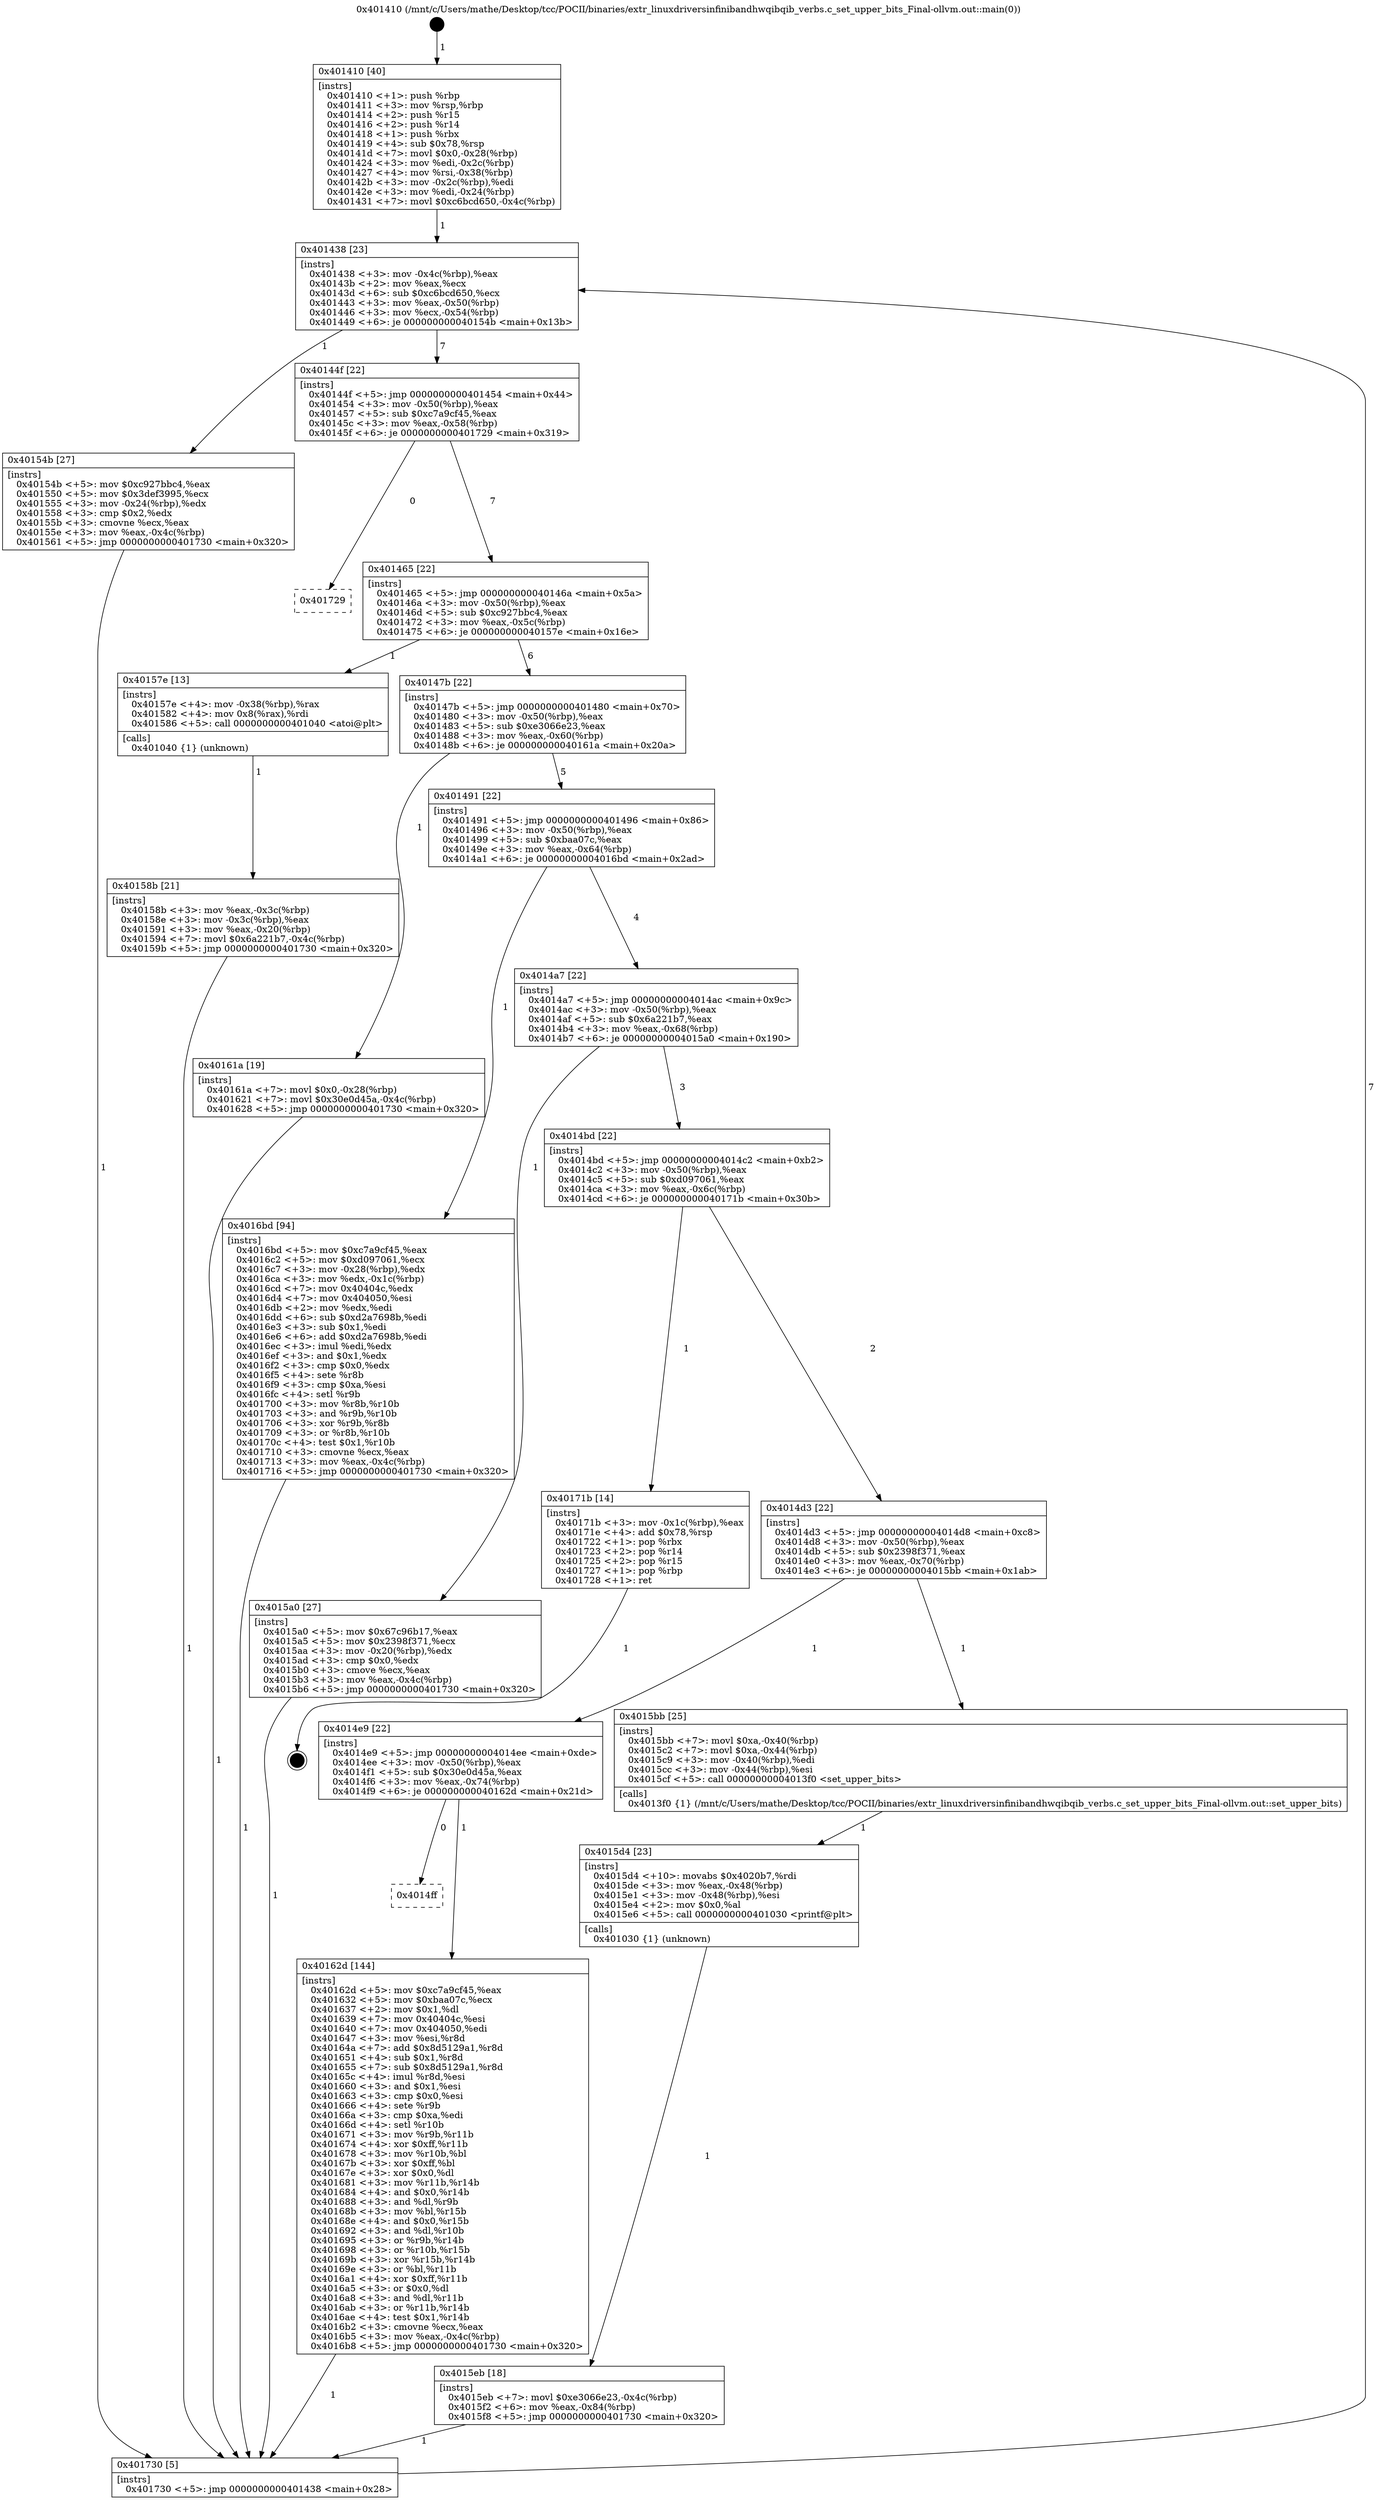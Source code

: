 digraph "0x401410" {
  label = "0x401410 (/mnt/c/Users/mathe/Desktop/tcc/POCII/binaries/extr_linuxdriversinfinibandhwqibqib_verbs.c_set_upper_bits_Final-ollvm.out::main(0))"
  labelloc = "t"
  node[shape=record]

  Entry [label="",width=0.3,height=0.3,shape=circle,fillcolor=black,style=filled]
  "0x401438" [label="{
     0x401438 [23]\l
     | [instrs]\l
     &nbsp;&nbsp;0x401438 \<+3\>: mov -0x4c(%rbp),%eax\l
     &nbsp;&nbsp;0x40143b \<+2\>: mov %eax,%ecx\l
     &nbsp;&nbsp;0x40143d \<+6\>: sub $0xc6bcd650,%ecx\l
     &nbsp;&nbsp;0x401443 \<+3\>: mov %eax,-0x50(%rbp)\l
     &nbsp;&nbsp;0x401446 \<+3\>: mov %ecx,-0x54(%rbp)\l
     &nbsp;&nbsp;0x401449 \<+6\>: je 000000000040154b \<main+0x13b\>\l
  }"]
  "0x40154b" [label="{
     0x40154b [27]\l
     | [instrs]\l
     &nbsp;&nbsp;0x40154b \<+5\>: mov $0xc927bbc4,%eax\l
     &nbsp;&nbsp;0x401550 \<+5\>: mov $0x3def3995,%ecx\l
     &nbsp;&nbsp;0x401555 \<+3\>: mov -0x24(%rbp),%edx\l
     &nbsp;&nbsp;0x401558 \<+3\>: cmp $0x2,%edx\l
     &nbsp;&nbsp;0x40155b \<+3\>: cmovne %ecx,%eax\l
     &nbsp;&nbsp;0x40155e \<+3\>: mov %eax,-0x4c(%rbp)\l
     &nbsp;&nbsp;0x401561 \<+5\>: jmp 0000000000401730 \<main+0x320\>\l
  }"]
  "0x40144f" [label="{
     0x40144f [22]\l
     | [instrs]\l
     &nbsp;&nbsp;0x40144f \<+5\>: jmp 0000000000401454 \<main+0x44\>\l
     &nbsp;&nbsp;0x401454 \<+3\>: mov -0x50(%rbp),%eax\l
     &nbsp;&nbsp;0x401457 \<+5\>: sub $0xc7a9cf45,%eax\l
     &nbsp;&nbsp;0x40145c \<+3\>: mov %eax,-0x58(%rbp)\l
     &nbsp;&nbsp;0x40145f \<+6\>: je 0000000000401729 \<main+0x319\>\l
  }"]
  "0x401730" [label="{
     0x401730 [5]\l
     | [instrs]\l
     &nbsp;&nbsp;0x401730 \<+5\>: jmp 0000000000401438 \<main+0x28\>\l
  }"]
  "0x401410" [label="{
     0x401410 [40]\l
     | [instrs]\l
     &nbsp;&nbsp;0x401410 \<+1\>: push %rbp\l
     &nbsp;&nbsp;0x401411 \<+3\>: mov %rsp,%rbp\l
     &nbsp;&nbsp;0x401414 \<+2\>: push %r15\l
     &nbsp;&nbsp;0x401416 \<+2\>: push %r14\l
     &nbsp;&nbsp;0x401418 \<+1\>: push %rbx\l
     &nbsp;&nbsp;0x401419 \<+4\>: sub $0x78,%rsp\l
     &nbsp;&nbsp;0x40141d \<+7\>: movl $0x0,-0x28(%rbp)\l
     &nbsp;&nbsp;0x401424 \<+3\>: mov %edi,-0x2c(%rbp)\l
     &nbsp;&nbsp;0x401427 \<+4\>: mov %rsi,-0x38(%rbp)\l
     &nbsp;&nbsp;0x40142b \<+3\>: mov -0x2c(%rbp),%edi\l
     &nbsp;&nbsp;0x40142e \<+3\>: mov %edi,-0x24(%rbp)\l
     &nbsp;&nbsp;0x401431 \<+7\>: movl $0xc6bcd650,-0x4c(%rbp)\l
  }"]
  Exit [label="",width=0.3,height=0.3,shape=circle,fillcolor=black,style=filled,peripheries=2]
  "0x401729" [label="{
     0x401729\l
  }", style=dashed]
  "0x401465" [label="{
     0x401465 [22]\l
     | [instrs]\l
     &nbsp;&nbsp;0x401465 \<+5\>: jmp 000000000040146a \<main+0x5a\>\l
     &nbsp;&nbsp;0x40146a \<+3\>: mov -0x50(%rbp),%eax\l
     &nbsp;&nbsp;0x40146d \<+5\>: sub $0xc927bbc4,%eax\l
     &nbsp;&nbsp;0x401472 \<+3\>: mov %eax,-0x5c(%rbp)\l
     &nbsp;&nbsp;0x401475 \<+6\>: je 000000000040157e \<main+0x16e\>\l
  }"]
  "0x4014ff" [label="{
     0x4014ff\l
  }", style=dashed]
  "0x40157e" [label="{
     0x40157e [13]\l
     | [instrs]\l
     &nbsp;&nbsp;0x40157e \<+4\>: mov -0x38(%rbp),%rax\l
     &nbsp;&nbsp;0x401582 \<+4\>: mov 0x8(%rax),%rdi\l
     &nbsp;&nbsp;0x401586 \<+5\>: call 0000000000401040 \<atoi@plt\>\l
     | [calls]\l
     &nbsp;&nbsp;0x401040 \{1\} (unknown)\l
  }"]
  "0x40147b" [label="{
     0x40147b [22]\l
     | [instrs]\l
     &nbsp;&nbsp;0x40147b \<+5\>: jmp 0000000000401480 \<main+0x70\>\l
     &nbsp;&nbsp;0x401480 \<+3\>: mov -0x50(%rbp),%eax\l
     &nbsp;&nbsp;0x401483 \<+5\>: sub $0xe3066e23,%eax\l
     &nbsp;&nbsp;0x401488 \<+3\>: mov %eax,-0x60(%rbp)\l
     &nbsp;&nbsp;0x40148b \<+6\>: je 000000000040161a \<main+0x20a\>\l
  }"]
  "0x40158b" [label="{
     0x40158b [21]\l
     | [instrs]\l
     &nbsp;&nbsp;0x40158b \<+3\>: mov %eax,-0x3c(%rbp)\l
     &nbsp;&nbsp;0x40158e \<+3\>: mov -0x3c(%rbp),%eax\l
     &nbsp;&nbsp;0x401591 \<+3\>: mov %eax,-0x20(%rbp)\l
     &nbsp;&nbsp;0x401594 \<+7\>: movl $0x6a221b7,-0x4c(%rbp)\l
     &nbsp;&nbsp;0x40159b \<+5\>: jmp 0000000000401730 \<main+0x320\>\l
  }"]
  "0x40162d" [label="{
     0x40162d [144]\l
     | [instrs]\l
     &nbsp;&nbsp;0x40162d \<+5\>: mov $0xc7a9cf45,%eax\l
     &nbsp;&nbsp;0x401632 \<+5\>: mov $0xbaa07c,%ecx\l
     &nbsp;&nbsp;0x401637 \<+2\>: mov $0x1,%dl\l
     &nbsp;&nbsp;0x401639 \<+7\>: mov 0x40404c,%esi\l
     &nbsp;&nbsp;0x401640 \<+7\>: mov 0x404050,%edi\l
     &nbsp;&nbsp;0x401647 \<+3\>: mov %esi,%r8d\l
     &nbsp;&nbsp;0x40164a \<+7\>: add $0x8d5129a1,%r8d\l
     &nbsp;&nbsp;0x401651 \<+4\>: sub $0x1,%r8d\l
     &nbsp;&nbsp;0x401655 \<+7\>: sub $0x8d5129a1,%r8d\l
     &nbsp;&nbsp;0x40165c \<+4\>: imul %r8d,%esi\l
     &nbsp;&nbsp;0x401660 \<+3\>: and $0x1,%esi\l
     &nbsp;&nbsp;0x401663 \<+3\>: cmp $0x0,%esi\l
     &nbsp;&nbsp;0x401666 \<+4\>: sete %r9b\l
     &nbsp;&nbsp;0x40166a \<+3\>: cmp $0xa,%edi\l
     &nbsp;&nbsp;0x40166d \<+4\>: setl %r10b\l
     &nbsp;&nbsp;0x401671 \<+3\>: mov %r9b,%r11b\l
     &nbsp;&nbsp;0x401674 \<+4\>: xor $0xff,%r11b\l
     &nbsp;&nbsp;0x401678 \<+3\>: mov %r10b,%bl\l
     &nbsp;&nbsp;0x40167b \<+3\>: xor $0xff,%bl\l
     &nbsp;&nbsp;0x40167e \<+3\>: xor $0x0,%dl\l
     &nbsp;&nbsp;0x401681 \<+3\>: mov %r11b,%r14b\l
     &nbsp;&nbsp;0x401684 \<+4\>: and $0x0,%r14b\l
     &nbsp;&nbsp;0x401688 \<+3\>: and %dl,%r9b\l
     &nbsp;&nbsp;0x40168b \<+3\>: mov %bl,%r15b\l
     &nbsp;&nbsp;0x40168e \<+4\>: and $0x0,%r15b\l
     &nbsp;&nbsp;0x401692 \<+3\>: and %dl,%r10b\l
     &nbsp;&nbsp;0x401695 \<+3\>: or %r9b,%r14b\l
     &nbsp;&nbsp;0x401698 \<+3\>: or %r10b,%r15b\l
     &nbsp;&nbsp;0x40169b \<+3\>: xor %r15b,%r14b\l
     &nbsp;&nbsp;0x40169e \<+3\>: or %bl,%r11b\l
     &nbsp;&nbsp;0x4016a1 \<+4\>: xor $0xff,%r11b\l
     &nbsp;&nbsp;0x4016a5 \<+3\>: or $0x0,%dl\l
     &nbsp;&nbsp;0x4016a8 \<+3\>: and %dl,%r11b\l
     &nbsp;&nbsp;0x4016ab \<+3\>: or %r11b,%r14b\l
     &nbsp;&nbsp;0x4016ae \<+4\>: test $0x1,%r14b\l
     &nbsp;&nbsp;0x4016b2 \<+3\>: cmovne %ecx,%eax\l
     &nbsp;&nbsp;0x4016b5 \<+3\>: mov %eax,-0x4c(%rbp)\l
     &nbsp;&nbsp;0x4016b8 \<+5\>: jmp 0000000000401730 \<main+0x320\>\l
  }"]
  "0x40161a" [label="{
     0x40161a [19]\l
     | [instrs]\l
     &nbsp;&nbsp;0x40161a \<+7\>: movl $0x0,-0x28(%rbp)\l
     &nbsp;&nbsp;0x401621 \<+7\>: movl $0x30e0d45a,-0x4c(%rbp)\l
     &nbsp;&nbsp;0x401628 \<+5\>: jmp 0000000000401730 \<main+0x320\>\l
  }"]
  "0x401491" [label="{
     0x401491 [22]\l
     | [instrs]\l
     &nbsp;&nbsp;0x401491 \<+5\>: jmp 0000000000401496 \<main+0x86\>\l
     &nbsp;&nbsp;0x401496 \<+3\>: mov -0x50(%rbp),%eax\l
     &nbsp;&nbsp;0x401499 \<+5\>: sub $0xbaa07c,%eax\l
     &nbsp;&nbsp;0x40149e \<+3\>: mov %eax,-0x64(%rbp)\l
     &nbsp;&nbsp;0x4014a1 \<+6\>: je 00000000004016bd \<main+0x2ad\>\l
  }"]
  "0x4015eb" [label="{
     0x4015eb [18]\l
     | [instrs]\l
     &nbsp;&nbsp;0x4015eb \<+7\>: movl $0xe3066e23,-0x4c(%rbp)\l
     &nbsp;&nbsp;0x4015f2 \<+6\>: mov %eax,-0x84(%rbp)\l
     &nbsp;&nbsp;0x4015f8 \<+5\>: jmp 0000000000401730 \<main+0x320\>\l
  }"]
  "0x4016bd" [label="{
     0x4016bd [94]\l
     | [instrs]\l
     &nbsp;&nbsp;0x4016bd \<+5\>: mov $0xc7a9cf45,%eax\l
     &nbsp;&nbsp;0x4016c2 \<+5\>: mov $0xd097061,%ecx\l
     &nbsp;&nbsp;0x4016c7 \<+3\>: mov -0x28(%rbp),%edx\l
     &nbsp;&nbsp;0x4016ca \<+3\>: mov %edx,-0x1c(%rbp)\l
     &nbsp;&nbsp;0x4016cd \<+7\>: mov 0x40404c,%edx\l
     &nbsp;&nbsp;0x4016d4 \<+7\>: mov 0x404050,%esi\l
     &nbsp;&nbsp;0x4016db \<+2\>: mov %edx,%edi\l
     &nbsp;&nbsp;0x4016dd \<+6\>: sub $0xd2a7698b,%edi\l
     &nbsp;&nbsp;0x4016e3 \<+3\>: sub $0x1,%edi\l
     &nbsp;&nbsp;0x4016e6 \<+6\>: add $0xd2a7698b,%edi\l
     &nbsp;&nbsp;0x4016ec \<+3\>: imul %edi,%edx\l
     &nbsp;&nbsp;0x4016ef \<+3\>: and $0x1,%edx\l
     &nbsp;&nbsp;0x4016f2 \<+3\>: cmp $0x0,%edx\l
     &nbsp;&nbsp;0x4016f5 \<+4\>: sete %r8b\l
     &nbsp;&nbsp;0x4016f9 \<+3\>: cmp $0xa,%esi\l
     &nbsp;&nbsp;0x4016fc \<+4\>: setl %r9b\l
     &nbsp;&nbsp;0x401700 \<+3\>: mov %r8b,%r10b\l
     &nbsp;&nbsp;0x401703 \<+3\>: and %r9b,%r10b\l
     &nbsp;&nbsp;0x401706 \<+3\>: xor %r9b,%r8b\l
     &nbsp;&nbsp;0x401709 \<+3\>: or %r8b,%r10b\l
     &nbsp;&nbsp;0x40170c \<+4\>: test $0x1,%r10b\l
     &nbsp;&nbsp;0x401710 \<+3\>: cmovne %ecx,%eax\l
     &nbsp;&nbsp;0x401713 \<+3\>: mov %eax,-0x4c(%rbp)\l
     &nbsp;&nbsp;0x401716 \<+5\>: jmp 0000000000401730 \<main+0x320\>\l
  }"]
  "0x4014a7" [label="{
     0x4014a7 [22]\l
     | [instrs]\l
     &nbsp;&nbsp;0x4014a7 \<+5\>: jmp 00000000004014ac \<main+0x9c\>\l
     &nbsp;&nbsp;0x4014ac \<+3\>: mov -0x50(%rbp),%eax\l
     &nbsp;&nbsp;0x4014af \<+5\>: sub $0x6a221b7,%eax\l
     &nbsp;&nbsp;0x4014b4 \<+3\>: mov %eax,-0x68(%rbp)\l
     &nbsp;&nbsp;0x4014b7 \<+6\>: je 00000000004015a0 \<main+0x190\>\l
  }"]
  "0x4015d4" [label="{
     0x4015d4 [23]\l
     | [instrs]\l
     &nbsp;&nbsp;0x4015d4 \<+10\>: movabs $0x4020b7,%rdi\l
     &nbsp;&nbsp;0x4015de \<+3\>: mov %eax,-0x48(%rbp)\l
     &nbsp;&nbsp;0x4015e1 \<+3\>: mov -0x48(%rbp),%esi\l
     &nbsp;&nbsp;0x4015e4 \<+2\>: mov $0x0,%al\l
     &nbsp;&nbsp;0x4015e6 \<+5\>: call 0000000000401030 \<printf@plt\>\l
     | [calls]\l
     &nbsp;&nbsp;0x401030 \{1\} (unknown)\l
  }"]
  "0x4015a0" [label="{
     0x4015a0 [27]\l
     | [instrs]\l
     &nbsp;&nbsp;0x4015a0 \<+5\>: mov $0x67c96b17,%eax\l
     &nbsp;&nbsp;0x4015a5 \<+5\>: mov $0x2398f371,%ecx\l
     &nbsp;&nbsp;0x4015aa \<+3\>: mov -0x20(%rbp),%edx\l
     &nbsp;&nbsp;0x4015ad \<+3\>: cmp $0x0,%edx\l
     &nbsp;&nbsp;0x4015b0 \<+3\>: cmove %ecx,%eax\l
     &nbsp;&nbsp;0x4015b3 \<+3\>: mov %eax,-0x4c(%rbp)\l
     &nbsp;&nbsp;0x4015b6 \<+5\>: jmp 0000000000401730 \<main+0x320\>\l
  }"]
  "0x4014bd" [label="{
     0x4014bd [22]\l
     | [instrs]\l
     &nbsp;&nbsp;0x4014bd \<+5\>: jmp 00000000004014c2 \<main+0xb2\>\l
     &nbsp;&nbsp;0x4014c2 \<+3\>: mov -0x50(%rbp),%eax\l
     &nbsp;&nbsp;0x4014c5 \<+5\>: sub $0xd097061,%eax\l
     &nbsp;&nbsp;0x4014ca \<+3\>: mov %eax,-0x6c(%rbp)\l
     &nbsp;&nbsp;0x4014cd \<+6\>: je 000000000040171b \<main+0x30b\>\l
  }"]
  "0x4014e9" [label="{
     0x4014e9 [22]\l
     | [instrs]\l
     &nbsp;&nbsp;0x4014e9 \<+5\>: jmp 00000000004014ee \<main+0xde\>\l
     &nbsp;&nbsp;0x4014ee \<+3\>: mov -0x50(%rbp),%eax\l
     &nbsp;&nbsp;0x4014f1 \<+5\>: sub $0x30e0d45a,%eax\l
     &nbsp;&nbsp;0x4014f6 \<+3\>: mov %eax,-0x74(%rbp)\l
     &nbsp;&nbsp;0x4014f9 \<+6\>: je 000000000040162d \<main+0x21d\>\l
  }"]
  "0x40171b" [label="{
     0x40171b [14]\l
     | [instrs]\l
     &nbsp;&nbsp;0x40171b \<+3\>: mov -0x1c(%rbp),%eax\l
     &nbsp;&nbsp;0x40171e \<+4\>: add $0x78,%rsp\l
     &nbsp;&nbsp;0x401722 \<+1\>: pop %rbx\l
     &nbsp;&nbsp;0x401723 \<+2\>: pop %r14\l
     &nbsp;&nbsp;0x401725 \<+2\>: pop %r15\l
     &nbsp;&nbsp;0x401727 \<+1\>: pop %rbp\l
     &nbsp;&nbsp;0x401728 \<+1\>: ret\l
  }"]
  "0x4014d3" [label="{
     0x4014d3 [22]\l
     | [instrs]\l
     &nbsp;&nbsp;0x4014d3 \<+5\>: jmp 00000000004014d8 \<main+0xc8\>\l
     &nbsp;&nbsp;0x4014d8 \<+3\>: mov -0x50(%rbp),%eax\l
     &nbsp;&nbsp;0x4014db \<+5\>: sub $0x2398f371,%eax\l
     &nbsp;&nbsp;0x4014e0 \<+3\>: mov %eax,-0x70(%rbp)\l
     &nbsp;&nbsp;0x4014e3 \<+6\>: je 00000000004015bb \<main+0x1ab\>\l
  }"]
  "0x4015bb" [label="{
     0x4015bb [25]\l
     | [instrs]\l
     &nbsp;&nbsp;0x4015bb \<+7\>: movl $0xa,-0x40(%rbp)\l
     &nbsp;&nbsp;0x4015c2 \<+7\>: movl $0xa,-0x44(%rbp)\l
     &nbsp;&nbsp;0x4015c9 \<+3\>: mov -0x40(%rbp),%edi\l
     &nbsp;&nbsp;0x4015cc \<+3\>: mov -0x44(%rbp),%esi\l
     &nbsp;&nbsp;0x4015cf \<+5\>: call 00000000004013f0 \<set_upper_bits\>\l
     | [calls]\l
     &nbsp;&nbsp;0x4013f0 \{1\} (/mnt/c/Users/mathe/Desktop/tcc/POCII/binaries/extr_linuxdriversinfinibandhwqibqib_verbs.c_set_upper_bits_Final-ollvm.out::set_upper_bits)\l
  }"]
  Entry -> "0x401410" [label=" 1"]
  "0x401438" -> "0x40154b" [label=" 1"]
  "0x401438" -> "0x40144f" [label=" 7"]
  "0x40154b" -> "0x401730" [label=" 1"]
  "0x401410" -> "0x401438" [label=" 1"]
  "0x401730" -> "0x401438" [label=" 7"]
  "0x40171b" -> Exit [label=" 1"]
  "0x40144f" -> "0x401729" [label=" 0"]
  "0x40144f" -> "0x401465" [label=" 7"]
  "0x4016bd" -> "0x401730" [label=" 1"]
  "0x401465" -> "0x40157e" [label=" 1"]
  "0x401465" -> "0x40147b" [label=" 6"]
  "0x40157e" -> "0x40158b" [label=" 1"]
  "0x40158b" -> "0x401730" [label=" 1"]
  "0x40162d" -> "0x401730" [label=" 1"]
  "0x40147b" -> "0x40161a" [label=" 1"]
  "0x40147b" -> "0x401491" [label=" 5"]
  "0x4014e9" -> "0x4014ff" [label=" 0"]
  "0x401491" -> "0x4016bd" [label=" 1"]
  "0x401491" -> "0x4014a7" [label=" 4"]
  "0x4014e9" -> "0x40162d" [label=" 1"]
  "0x4014a7" -> "0x4015a0" [label=" 1"]
  "0x4014a7" -> "0x4014bd" [label=" 3"]
  "0x4015a0" -> "0x401730" [label=" 1"]
  "0x40161a" -> "0x401730" [label=" 1"]
  "0x4014bd" -> "0x40171b" [label=" 1"]
  "0x4014bd" -> "0x4014d3" [label=" 2"]
  "0x4015eb" -> "0x401730" [label=" 1"]
  "0x4014d3" -> "0x4015bb" [label=" 1"]
  "0x4014d3" -> "0x4014e9" [label=" 1"]
  "0x4015bb" -> "0x4015d4" [label=" 1"]
  "0x4015d4" -> "0x4015eb" [label=" 1"]
}
